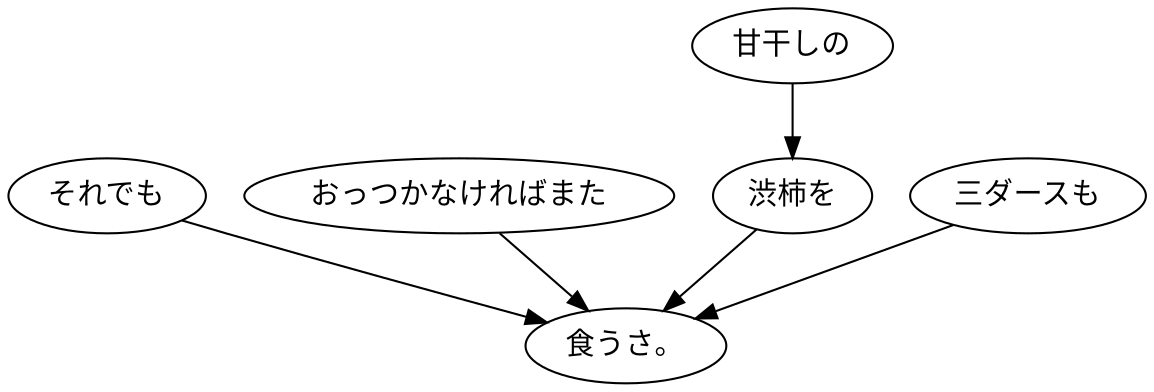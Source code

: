 digraph graph8101 {
	node0 [label="それでも"];
	node1 [label="おっつかなければまた"];
	node2 [label="甘干しの"];
	node3 [label="渋柿を"];
	node4 [label="三ダースも"];
	node5 [label="食うさ。"];
	node0 -> node5;
	node1 -> node5;
	node2 -> node3;
	node3 -> node5;
	node4 -> node5;
}
